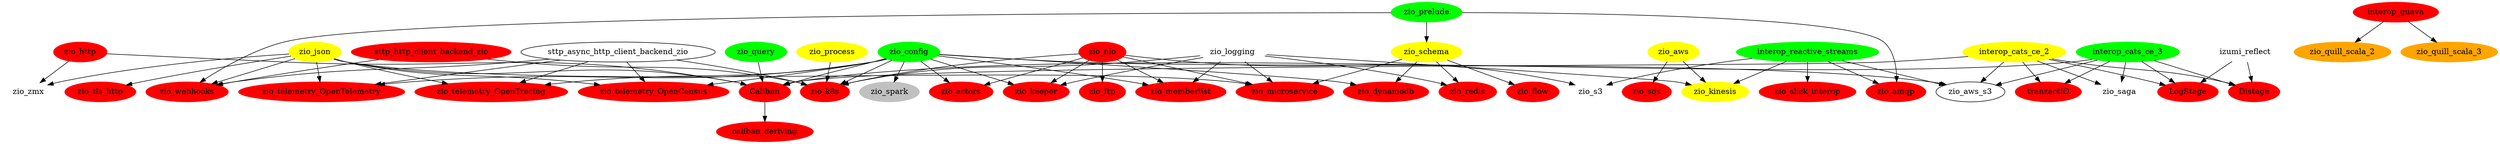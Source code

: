 digraph G {

  {
    node [style=filled,color=green];
    interop_cats_ce_3;
    interop_reactive_streams;
    // zio_cli;
    zio_config;
    // zio_kafka;
    zio_prelude;
    zio_query;
  }

  {
    node [style=filled,color=yellow];
    interop_cats_ce_2;
    // interop_twitter;
    // Rezilience;
    zio_aws;
    // zio_cache;
    // zio_grpc;
    zio_json;
    zio_kinesis;
    zio_process;
    zio_schema;
  }
  
  {
    node [style=filled,color=grey];
    // zio_analytics;
    // zio_codec;
    // zio_columnar;
    // zio_connect;
    // zio_distributed;
    // zio_gcp;
    // zio_lambda_old;
    // zio_rocksdb;
    // zio_shield;
    zio_spark;
    // zio_test_intellij;
  }
  
  {
    node [style=filled,color=white];
    izumi_reflect;
    // zio_lambda;
    zio_logging;
    // zio_metrics;
    zio_s3;
    zio_saga;
    // zio_simple_seed_g8;
    zio_zmx;
  }
  
  {
    node [style=filled,color=red];
    Caliban;
    caliban_deriving;
    Distage;
    interop_guava;
    // interop_scalaz;
    LogStage;
    // munit_zio;
    sttp_http_client_backend_zio;
    tranzactIO;
    // Zio_test_Akka_HTTP;
    zio_actors;
    // zio_akka_cluster;
    zio_amqp;
    // zio_arrow;
    // zio_crypto;
    zio_dynamodb;
    zio_flow;
    zio_ftp;
    zio_http;
    // zio_intellij;
    zio_k8s;
    zio_keeper;
    zio_memberlist;
    zio_microservice;
    zio_nio;
    // zio_optics;
    // zio_project_seed_g8;
    // zio_pulsar;
    zio_redis;
    zio_slick_interop;
    // zio_sql;
    zio_sqs;
    zio_telemetry_OpenCensus;
    zio_telemetry_OpenTelemetry;
    zio_telemetry_OpenTracing;
    zio_tls_http;
    // zio_uring;
    zio_webhooks;
  }
  
  {
    node [style=filled,color=orange];
    zio_quill_scala_2;
    zio_quill_scala_3;
    // zio_streams;
    // zionomicon;
  }
  
  interop_cats_ce_2 -> Caliban;
  interop_cats_ce_3 -> Caliban;
  zio_config -> Caliban;
  zio_query -> Caliban;
  zio_json -> Caliban;
  zio_http -> Caliban;
  
  Caliban -> caliban_deriving;

  izumi_reflect -> Distage;
  interop_cats_ce_2 -> Distage;
  interop_cats_ce_3 -> Distage;
  
//  zio_streams -> interop_cats_ce_2;
//  zio_streams -> interop_cats_ce_3;
  
//  zio_streams -> interop_reactive_streams;
  
  izumi_reflect -> LogStage;
  interop_cats_ce_2 -> LogStage;
  interop_cats_ce_3 -> LogStage;
  
//  zio_streams -> Rezilience;
  
//  zio_streams -> tranzactIO;
  interop_cats_ce_2 -> tranzactIO;
  interop_cats_ce_3 -> tranzactIO;
  
  zio_nio -> zio_actors;
  zio_config -> zio_actors;
  
//  zio_streams -> zio_akka_cluster;
  
  interop_reactive_streams -> zio_amqp;
//  zio_streams -> zio_amqp;
  zio_prelude -> zio_amqp;
  
  interop_reactive_streams -> zio_aws_s3;
  interop_cats_ce_2 -> zio_aws_s3;
  interop_cats_ce_3 -> zio_aws_s3;
  zio_config -> zio_aws_s3;
//  zio_streams -> zio_aws_s3;
  
//  zio_streams -> zio_dynamodb;
  zio_schema -> zio_dynamodb;
  zio_config -> zio_dynamodb;
  
  zio_schema -> zio_flow;
  
//  zio_streams -> zio_ftp;
  zio_nio -> zio_ftp;
  
//  zio_streams -> zio_grpc;
//  zio_streams -> zio_http;
//  zio_streams -> zio_json;
  
//  zio_streams -> zio_k8s;
  zio_config -> zio_k8s;
  zio_logging -> zio_k8s;
  zio_nio -> zio_k8s;
  zio_process -> zio_k8s;
  sttp_http_client_backend_zio -> zio_k8s;
  sttp_async_http_client_backend_zio -> zio_k8s;
  
//  zio_streams -> zio_kafka;
  
//  zio_streams -> zio_keeper;
  zio_nio -> zio_keeper;
  zio_logging -> zio_keeper;
  zio_config -> zio_keeper;
  
//  zio_streams -> zio_kinesis;
  interop_reactive_streams -> zio_kinesis;
  zio_logging -> zio_kinesis;
  zio_aws -> zio_kinesis;
  
//  zio_streams -> zio_logging;
  
//  zio_streams -> zio_memberlist;
  zio_nio -> zio_memberlist;
  zio_logging -> zio_memberlist;
  zio_config -> zio_memberlist;
  
  zio_logging -> zio_microservice;
//  zio_streams -> zio_microservice;
  zio_schema -> zio_microservice;
  zio_nio -> zio_microservice;
  zio_json -> zio_microservice;
  
//  zio_streams -> zio_nio;
//  zio_streams -> zio_prelude;
//  zio_streams -> zio_process;
//  zio_streams -> zio_pulsar;
  
//  zio_streams -> zio_quill_scala_2;
  interop_guava -> zio_quill_scala_2;
  
//  zio_streams -> zio_quill_scala_3;
  interop_guava -> zio_quill_scala_3;
  
//  zio_streams -> zio_redis;
  zio_logging -> zio_redis;
  zio_schema -> zio_redis;
  
//  zio_streams -> zio_rocksdb;
  
//  zio_streams -> zio_s3;
  zio_nio -> zio_s3;
  interop_reactive_streams -> zio_s3;
  
  interop_cats_ce_2 -> zio_saga;
  interop_cats_ce_3 -> zio_saga;
  
//  zio_streams -> zio_schema;
  zio_prelude -> zio_schema;
  
//  zio_streams -> zio_shield;
  
  interop_reactive_streams -> zio_slick_interop;
  zio_config -> zio_spark;
//  zio_streams -> zio_sql;
  
//  zio_streams -> zio_sqs;
  zio_aws -> zio_sqs;
  
  zio_json -> zio_telemetry_OpenCensus;
  sttp_async_http_client_backend_zio -> zio_telemetry_OpenCensus;
  zio_config -> zio_telemetry_OpenCensus;
  
  zio_json -> zio_telemetry_OpenTelemetry;
  sttp_async_http_client_backend_zio -> zio_telemetry_OpenTelemetry;
  zio_config -> zio_telemetry_OpenTelemetry;
  
  zio_json -> zio_telemetry_OpenTracing;
  sttp_async_http_client_backend_zio -> zio_telemetry_OpenTracing;
  zio_config -> zio_telemetry_OpenTracing;
  
  zio_json -> zio_tls_http;
  
  zio_json -> zio_webhooks;
  zio_prelude -> zio_webhooks;
//  zio_streams -> zio_webhooks;
  sttp_http_client_backend_zio -> zio_webhooks;
  sttp_async_http_client_backend_zio -> zio_webhooks;
  
  zio_http -> zio_zmx;
  zio_json -> zio_zmx;
}